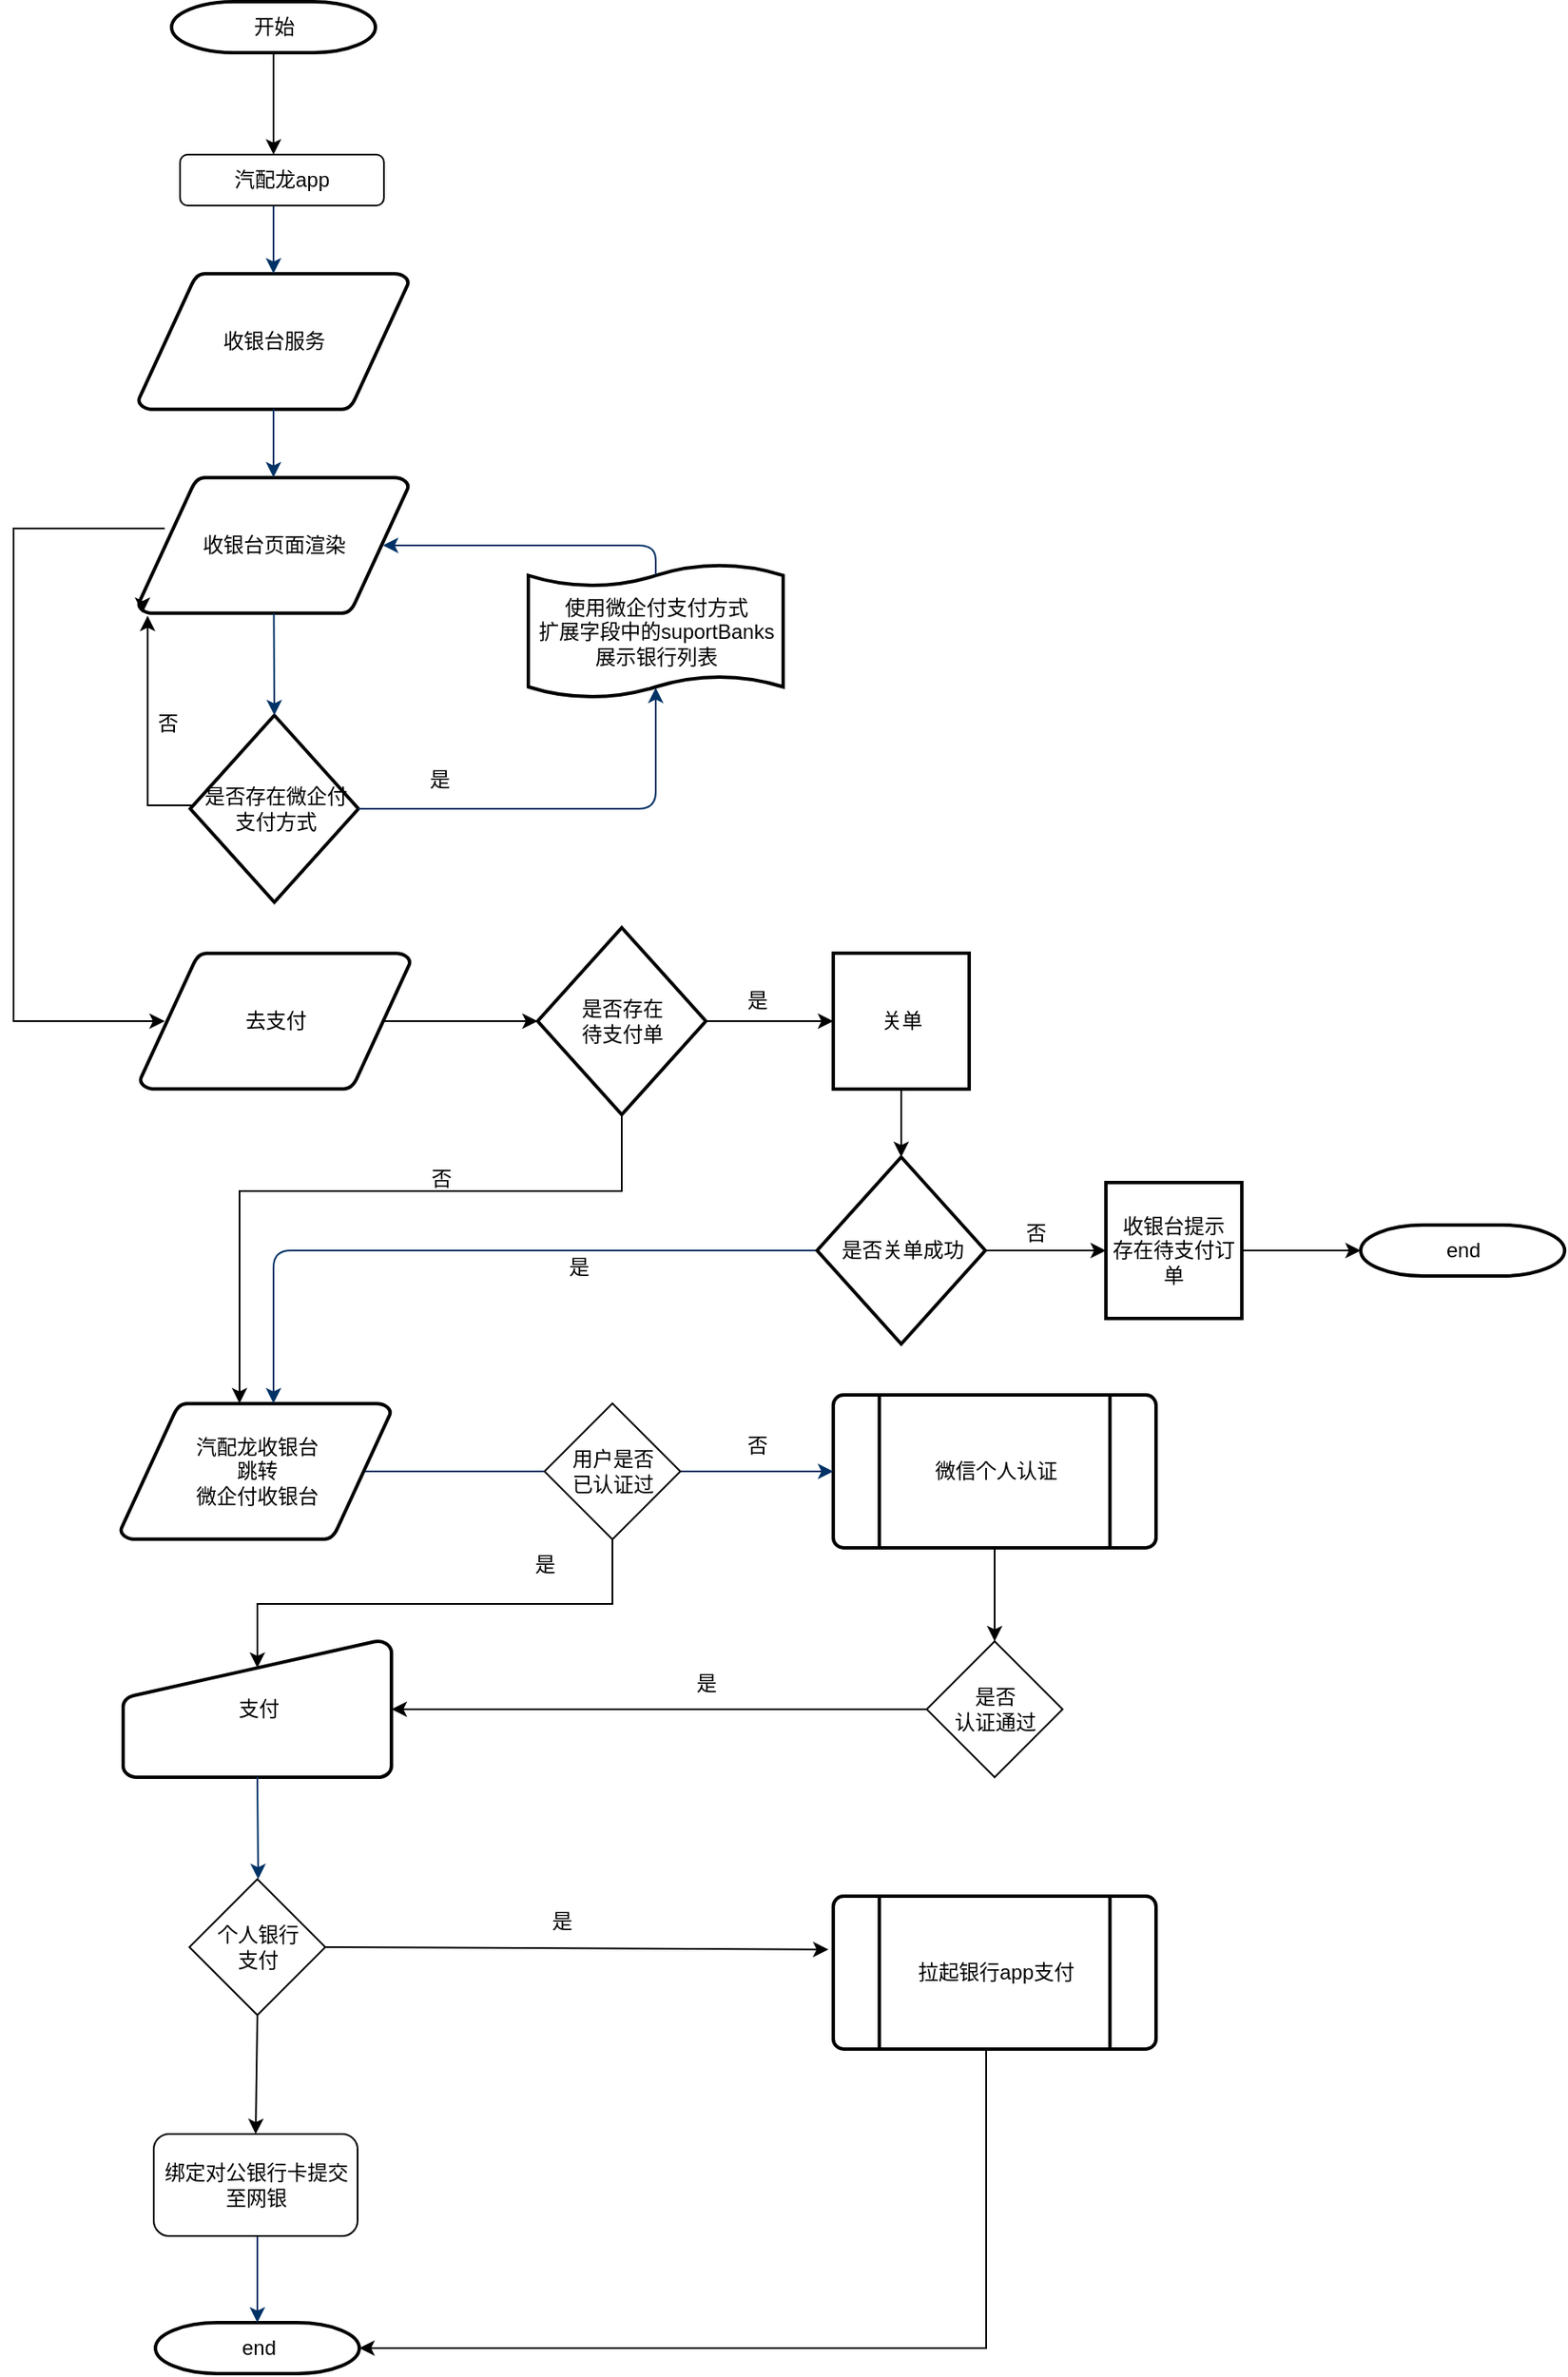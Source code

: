 <mxfile version="20.5.1" type="github">
  <diagram id="6a731a19-8d31-9384-78a2-239565b7b9f0" name="Page-1">
    <mxGraphModel dx="1159" dy="1356" grid="1" gridSize="10" guides="1" tooltips="1" connect="1" arrows="1" fold="1" page="1" pageScale="1" pageWidth="1169" pageHeight="827" background="none" math="0" shadow="0">
      <root>
        <mxCell id="0" />
        <mxCell id="1" parent="0" />
        <mxCell id="3" value="收银台服务" style="shape=mxgraph.flowchart.data;strokeWidth=2;gradientColor=none;gradientDirection=north;fontStyle=0;html=1;" parent="1" vertex="1">
          <mxGeometry x="240.5" y="130" width="159" height="80" as="geometry" />
        </mxCell>
        <mxCell id="RYgA3GtiG9BLb9Lsl9Fr-64" value="" style="edgeStyle=orthogonalEdgeStyle;rounded=0;orthogonalLoop=1;jettySize=auto;html=1;exitX=0.905;exitY=0.5;exitDx=0;exitDy=0;exitPerimeter=0;" edge="1" parent="1" source="4" target="RYgA3GtiG9BLb9Lsl9Fr-53">
          <mxGeometry relative="1" as="geometry" />
        </mxCell>
        <mxCell id="4" value="去支付" style="shape=mxgraph.flowchart.data;strokeWidth=2;gradientColor=none;gradientDirection=north;fontStyle=0;html=1;" parent="1" vertex="1">
          <mxGeometry x="241.5" y="530" width="159" height="80" as="geometry" />
        </mxCell>
        <mxCell id="5" value="收银台页面渲染" style="shape=mxgraph.flowchart.data;strokeWidth=2;gradientColor=none;gradientDirection=north;fontStyle=0;html=1;" parent="1" vertex="1">
          <mxGeometry x="240.5" y="250" width="159" height="80" as="geometry" />
        </mxCell>
        <mxCell id="pJZPRDg4J_xyrZN84oty-68" style="edgeStyle=elbowEdgeStyle;rounded=0;orthogonalLoop=1;jettySize=auto;elbow=vertical;html=1;exitX=0;exitY=0.5;exitDx=0;exitDy=0;exitPerimeter=0;entryX=0.015;entryY=0.98;entryDx=0;entryDy=0;entryPerimeter=0;" parent="1" edge="1">
          <mxGeometry relative="1" as="geometry">
            <mxPoint x="245.885" y="331.4" as="targetPoint" />
            <mxPoint x="274" y="448" as="sourcePoint" />
            <Array as="points">
              <mxPoint x="253" y="443" />
            </Array>
          </mxGeometry>
        </mxCell>
        <mxCell id="6" value="是否存在微企付&lt;br&gt;支付方式" style="shape=mxgraph.flowchart.decision;strokeWidth=2;gradientColor=none;gradientDirection=north;fontStyle=0;html=1;" parent="1" vertex="1">
          <mxGeometry x="271" y="390" width="99" height="110" as="geometry" />
        </mxCell>
        <mxCell id="7" style="fontStyle=1;strokeColor=#003366;strokeWidth=1;html=1;" parent="1" target="3" edge="1">
          <mxGeometry relative="1" as="geometry">
            <mxPoint x="320" y="90" as="sourcePoint" />
          </mxGeometry>
        </mxCell>
        <mxCell id="8" style="fontStyle=1;strokeColor=#003366;strokeWidth=1;html=1;" parent="1" source="3" target="5" edge="1">
          <mxGeometry relative="1" as="geometry" />
        </mxCell>
        <mxCell id="9" style="entryX=0.5;entryY=0;entryPerimeter=0;fontStyle=1;strokeColor=#003366;strokeWidth=1;html=1;" parent="1" source="5" target="6" edge="1">
          <mxGeometry relative="1" as="geometry" />
        </mxCell>
        <mxCell id="10" value="" style="edgeStyle=elbowEdgeStyle;elbow=horizontal;entryX=0.5;entryY=0.91;entryPerimeter=0;exitX=1;exitY=0.5;exitPerimeter=0;fontStyle=1;strokeColor=#003366;strokeWidth=1;html=1;" parent="1" source="6" target="51" edge="1">
          <mxGeometry x="381" y="28.5" width="100" height="100" as="geometry">
            <mxPoint x="750" y="447" as="sourcePoint" />
            <mxPoint x="765.395" y="318.5" as="targetPoint" />
            <Array as="points">
              <mxPoint x="545" y="400" />
            </Array>
          </mxGeometry>
        </mxCell>
        <mxCell id="11" value="是" style="text;fontStyle=0;html=1;strokeColor=none;gradientColor=none;fillColor=none;strokeWidth=2;" parent="1" vertex="1">
          <mxGeometry x="410" y="414" width="40" height="26" as="geometry" />
        </mxCell>
        <mxCell id="13" value="汽配龙收银台&lt;br&gt;跳转&lt;br&gt;微企付收银台" style="shape=mxgraph.flowchart.data;strokeWidth=2;gradientColor=none;gradientDirection=north;fontStyle=0;html=1;" parent="1" vertex="1">
          <mxGeometry x="230" y="795" width="159" height="80" as="geometry" />
        </mxCell>
        <mxCell id="17" value="" style="edgeStyle=elbowEdgeStyle;elbow=horizontal;fontStyle=1;strokeColor=#003366;strokeWidth=1;html=1;exitX=0;exitY=0.5;exitDx=0;exitDy=0;exitPerimeter=0;" parent="1" source="RYgA3GtiG9BLb9Lsl9Fr-56" target="13" edge="1">
          <mxGeometry width="100" height="100" as="geometry">
            <mxPoint y="100" as="sourcePoint" />
            <mxPoint x="100" as="targetPoint" />
            <Array as="points">
              <mxPoint x="320" y="730" />
              <mxPoint x="330" y="740" />
            </Array>
          </mxGeometry>
        </mxCell>
        <mxCell id="pJZPRDg4J_xyrZN84oty-80" style="edgeStyle=none;rounded=0;orthogonalLoop=1;jettySize=auto;html=1;exitX=0.5;exitY=1;exitDx=0;exitDy=0;exitPerimeter=0;entryX=0.5;entryY=0;entryDx=0;entryDy=0;elbow=vertical;" parent="1" source="18" target="pJZPRDg4J_xyrZN84oty-77" edge="1">
          <mxGeometry relative="1" as="geometry" />
        </mxCell>
        <mxCell id="18" value="微信个人认证" style="shape=mxgraph.flowchart.predefined_process;strokeWidth=2;gradientColor=none;gradientDirection=north;fontStyle=0;html=1;" parent="1" vertex="1">
          <mxGeometry x="649.5" y="790" width="190" height="90" as="geometry" />
        </mxCell>
        <mxCell id="19" value="" style="edgeStyle=elbowEdgeStyle;elbow=horizontal;exitX=0.905;exitY=0.5;exitPerimeter=0;fontStyle=1;strokeColor=#003366;strokeWidth=1;html=1;startArrow=none;" parent="1" source="pJZPRDg4J_xyrZN84oty-71" target="18" edge="1">
          <mxGeometry x="-10.5" y="155" width="100" height="100" as="geometry">
            <mxPoint x="-10.5" y="255" as="sourcePoint" />
            <mxPoint x="89.5" y="155" as="targetPoint" />
          </mxGeometry>
        </mxCell>
        <mxCell id="20" value="支付" style="shape=mxgraph.flowchart.manual_input;strokeWidth=2;gradientColor=none;gradientDirection=north;fontStyle=0;html=1;" parent="1" vertex="1">
          <mxGeometry x="231.5" y="935" width="158" height="80" as="geometry" />
        </mxCell>
        <mxCell id="23" value="" style="edgeStyle=elbowEdgeStyle;elbow=horizontal;exitX=0.5;exitY=1;exitPerimeter=0;fontStyle=1;strokeColor=#003366;strokeWidth=1;html=1;" parent="1" source="20" edge="1">
          <mxGeometry x="-10.5" y="155" width="100" height="100" as="geometry">
            <mxPoint x="-10.5" y="255" as="sourcePoint" />
            <mxPoint x="311" y="1075" as="targetPoint" />
          </mxGeometry>
        </mxCell>
        <mxCell id="40" value="end" style="shape=mxgraph.flowchart.terminator;strokeWidth=2;gradientColor=none;gradientDirection=north;fontStyle=0;html=1;" parent="1" vertex="1">
          <mxGeometry x="250.5" y="1336" width="120" height="30" as="geometry" />
        </mxCell>
        <mxCell id="43" value="" style="edgeStyle=elbowEdgeStyle;elbow=vertical;exitX=0.5;exitY=1;exitPerimeter=0;entryX=0.5;entryY=0;entryPerimeter=0;fontStyle=1;strokeColor=#003366;strokeWidth=1;html=1;" parent="1" target="40" edge="1">
          <mxGeometry x="-9.5" y="-525" width="100" height="100" as="geometry">
            <mxPoint x="310.5" y="1285" as="sourcePoint" />
            <mxPoint x="90.5" y="-525" as="targetPoint" />
          </mxGeometry>
        </mxCell>
        <mxCell id="51" value="使用微企付支付方式&lt;br&gt;扩展字段中的suportBanks&lt;br&gt;展示银行列表" style="shape=mxgraph.flowchart.paper_tape;strokeWidth=2;gradientColor=none;gradientDirection=north;fontStyle=0;html=1;" parent="1" vertex="1">
          <mxGeometry x="470" y="300" width="150" height="81" as="geometry" />
        </mxCell>
        <mxCell id="52" value="" style="edgeStyle=elbowEdgeStyle;elbow=horizontal;exitX=0.5;exitY=0.09;exitPerimeter=0;entryX=0.905;entryY=0.5;entryPerimeter=0;fontStyle=1;strokeColor=#003366;strokeWidth=1;html=1;" parent="1" source="51" target="5" edge="1">
          <mxGeometry width="100" height="100" as="geometry">
            <mxPoint y="100" as="sourcePoint" />
            <mxPoint x="100" as="targetPoint" />
            <Array as="points">
              <mxPoint x="545" y="300" />
            </Array>
          </mxGeometry>
        </mxCell>
        <mxCell id="pJZPRDg4J_xyrZN84oty-62" value="" style="endArrow=classic;html=1;rounded=0;edgeStyle=elbowEdgeStyle;" parent="1" edge="1">
          <mxGeometry width="50" height="50" relative="1" as="geometry">
            <mxPoint x="256" y="280" as="sourcePoint" />
            <mxPoint x="256" y="570" as="targetPoint" />
            <Array as="points">
              <mxPoint x="167" y="368" />
            </Array>
          </mxGeometry>
        </mxCell>
        <mxCell id="pJZPRDg4J_xyrZN84oty-69" style="edgeStyle=elbowEdgeStyle;rounded=0;orthogonalLoop=1;jettySize=auto;elbow=vertical;html=1;exitX=0.015;exitY=0.98;exitDx=0;exitDy=0;exitPerimeter=0;" parent="1" source="5" target="5" edge="1">
          <mxGeometry relative="1" as="geometry" />
        </mxCell>
        <mxCell id="pJZPRDg4J_xyrZN84oty-70" value="否" style="text;fontStyle=0;html=1;strokeColor=none;gradientColor=none;fillColor=none;strokeWidth=2;" parent="1" vertex="1">
          <mxGeometry x="250" y="381" width="40" height="26" as="geometry" />
        </mxCell>
        <mxCell id="pJZPRDg4J_xyrZN84oty-75" style="edgeStyle=elbowEdgeStyle;rounded=0;orthogonalLoop=1;jettySize=auto;elbow=vertical;html=1;exitX=0.5;exitY=1;exitDx=0;exitDy=0;entryX=0.5;entryY=0.195;entryDx=0;entryDy=0;entryPerimeter=0;" parent="1" source="pJZPRDg4J_xyrZN84oty-71" target="20" edge="1">
          <mxGeometry relative="1" as="geometry" />
        </mxCell>
        <mxCell id="pJZPRDg4J_xyrZN84oty-71" value="用户是否&lt;br&gt;已认证过" style="rhombus;whiteSpace=wrap;html=1;" parent="1" vertex="1">
          <mxGeometry x="479.5" y="795" width="80" height="80" as="geometry" />
        </mxCell>
        <mxCell id="pJZPRDg4J_xyrZN84oty-72" value="" style="edgeStyle=elbowEdgeStyle;elbow=horizontal;exitX=0.905;exitY=0.5;exitPerimeter=0;fontStyle=1;strokeColor=#003366;strokeWidth=1;html=1;endArrow=none;" parent="1" source="13" target="pJZPRDg4J_xyrZN84oty-71" edge="1">
          <mxGeometry x="-10.5" y="155" width="100" height="100" as="geometry">
            <mxPoint x="373.895" y="835" as="sourcePoint" />
            <mxPoint x="719.5" y="835" as="targetPoint" />
          </mxGeometry>
        </mxCell>
        <mxCell id="pJZPRDg4J_xyrZN84oty-73" value="否" style="text;html=1;strokeColor=none;fillColor=none;align=center;verticalAlign=middle;whiteSpace=wrap;rounded=0;" parent="1" vertex="1">
          <mxGeometry x="574.5" y="805" width="60" height="30" as="geometry" />
        </mxCell>
        <mxCell id="pJZPRDg4J_xyrZN84oty-76" value="是" style="text;html=1;strokeColor=none;fillColor=none;align=center;verticalAlign=middle;whiteSpace=wrap;rounded=0;" parent="1" vertex="1">
          <mxGeometry x="449.5" y="875" width="60" height="30" as="geometry" />
        </mxCell>
        <mxCell id="pJZPRDg4J_xyrZN84oty-78" style="rounded=0;orthogonalLoop=1;jettySize=auto;elbow=vertical;html=1;exitX=0;exitY=0.5;exitDx=0;exitDy=0;entryX=1;entryY=0.5;entryDx=0;entryDy=0;entryPerimeter=0;" parent="1" source="pJZPRDg4J_xyrZN84oty-77" target="20" edge="1">
          <mxGeometry relative="1" as="geometry" />
        </mxCell>
        <mxCell id="pJZPRDg4J_xyrZN84oty-77" value="是否&lt;br&gt;认证通过" style="rhombus;whiteSpace=wrap;html=1;" parent="1" vertex="1">
          <mxGeometry x="704.5" y="935" width="80" height="80" as="geometry" />
        </mxCell>
        <mxCell id="pJZPRDg4J_xyrZN84oty-81" value="是" style="text;html=1;strokeColor=none;fillColor=none;align=center;verticalAlign=middle;whiteSpace=wrap;rounded=0;" parent="1" vertex="1">
          <mxGeometry x="544.5" y="945" width="60" height="30" as="geometry" />
        </mxCell>
        <mxCell id="pJZPRDg4J_xyrZN84oty-83" style="edgeStyle=none;rounded=0;orthogonalLoop=1;jettySize=auto;html=1;exitX=0.5;exitY=1;exitDx=0;exitDy=0;exitPerimeter=0;entryX=0.5;entryY=0;entryDx=0;entryDy=0;entryPerimeter=0;elbow=vertical;" parent="1" source="pJZPRDg4J_xyrZN84oty-82" edge="1">
          <mxGeometry relative="1" as="geometry">
            <mxPoint x="320" y="60" as="targetPoint" />
          </mxGeometry>
        </mxCell>
        <mxCell id="pJZPRDg4J_xyrZN84oty-82" value="开始" style="shape=mxgraph.flowchart.terminator;strokeWidth=2;gradientColor=none;gradientDirection=north;fontStyle=0;html=1;" parent="1" vertex="1">
          <mxGeometry x="260" y="-30" width="120" height="30" as="geometry" />
        </mxCell>
        <mxCell id="pJZPRDg4J_xyrZN84oty-84" value="汽配龙app" style="rounded=1;whiteSpace=wrap;html=1;" parent="1" vertex="1">
          <mxGeometry x="265" y="60" width="120" height="30" as="geometry" />
        </mxCell>
        <mxCell id="pJZPRDg4J_xyrZN84oty-87" style="edgeStyle=none;rounded=0;orthogonalLoop=1;jettySize=auto;html=1;exitX=1;exitY=0.5;exitDx=0;exitDy=0;entryX=-0.015;entryY=0.349;entryDx=0;entryDy=0;entryPerimeter=0;elbow=vertical;" parent="1" source="pJZPRDg4J_xyrZN84oty-85" target="pJZPRDg4J_xyrZN84oty-86" edge="1">
          <mxGeometry relative="1" as="geometry" />
        </mxCell>
        <mxCell id="pJZPRDg4J_xyrZN84oty-90" style="edgeStyle=none;rounded=0;orthogonalLoop=1;jettySize=auto;html=1;exitX=0.5;exitY=1;exitDx=0;exitDy=0;entryX=0.5;entryY=0;entryDx=0;entryDy=0;elbow=vertical;" parent="1" source="pJZPRDg4J_xyrZN84oty-85" target="pJZPRDg4J_xyrZN84oty-89" edge="1">
          <mxGeometry relative="1" as="geometry" />
        </mxCell>
        <mxCell id="pJZPRDg4J_xyrZN84oty-85" value="个人银行&lt;br&gt;支付" style="rhombus;whiteSpace=wrap;html=1;" parent="1" vertex="1">
          <mxGeometry x="270.5" y="1075" width="80" height="80" as="geometry" />
        </mxCell>
        <mxCell id="pJZPRDg4J_xyrZN84oty-91" style="edgeStyle=elbowEdgeStyle;rounded=0;orthogonalLoop=1;jettySize=auto;html=1;exitX=0.5;exitY=1;exitDx=0;exitDy=0;exitPerimeter=0;entryX=1;entryY=0.5;entryDx=0;entryDy=0;entryPerimeter=0;" parent="1" source="pJZPRDg4J_xyrZN84oty-86" target="40" edge="1">
          <mxGeometry relative="1" as="geometry">
            <Array as="points">
              <mxPoint x="739.5" y="1265" />
            </Array>
          </mxGeometry>
        </mxCell>
        <mxCell id="pJZPRDg4J_xyrZN84oty-86" value="拉起银行app支付" style="shape=mxgraph.flowchart.predefined_process;strokeWidth=2;gradientColor=none;gradientDirection=north;fontStyle=0;html=1;" parent="1" vertex="1">
          <mxGeometry x="649.5" y="1085" width="190" height="90" as="geometry" />
        </mxCell>
        <mxCell id="pJZPRDg4J_xyrZN84oty-88" value="是" style="text;html=1;strokeColor=none;fillColor=none;align=center;verticalAlign=middle;whiteSpace=wrap;rounded=0;" parent="1" vertex="1">
          <mxGeometry x="459.5" y="1085" width="60" height="30" as="geometry" />
        </mxCell>
        <mxCell id="pJZPRDg4J_xyrZN84oty-89" value="绑定对公银行卡提交至网银" style="rounded=1;whiteSpace=wrap;html=1;" parent="1" vertex="1">
          <mxGeometry x="249.5" y="1225" width="120" height="60" as="geometry" />
        </mxCell>
        <mxCell id="RYgA3GtiG9BLb9Lsl9Fr-65" value="" style="edgeStyle=orthogonalEdgeStyle;rounded=0;orthogonalLoop=1;jettySize=auto;html=1;" edge="1" parent="1" source="RYgA3GtiG9BLb9Lsl9Fr-53" target="RYgA3GtiG9BLb9Lsl9Fr-55">
          <mxGeometry relative="1" as="geometry" />
        </mxCell>
        <mxCell id="RYgA3GtiG9BLb9Lsl9Fr-67" value="" style="edgeStyle=orthogonalEdgeStyle;rounded=0;orthogonalLoop=1;jettySize=auto;html=1;entryX=0.434;entryY=0;entryDx=0;entryDy=0;entryPerimeter=0;" edge="1" parent="1" source="RYgA3GtiG9BLb9Lsl9Fr-53" target="13">
          <mxGeometry relative="1" as="geometry">
            <mxPoint x="300" y="790" as="targetPoint" />
            <Array as="points">
              <mxPoint x="525" y="670" />
              <mxPoint x="300" y="670" />
            </Array>
          </mxGeometry>
        </mxCell>
        <mxCell id="RYgA3GtiG9BLb9Lsl9Fr-53" value="是否存在&lt;br&gt;待支付单" style="shape=mxgraph.flowchart.decision;strokeWidth=2;gradientColor=none;gradientDirection=north;fontStyle=0;html=1;" vertex="1" parent="1">
          <mxGeometry x="475.5" y="515" width="99" height="110" as="geometry" />
        </mxCell>
        <mxCell id="RYgA3GtiG9BLb9Lsl9Fr-57" value="" style="edgeStyle=orthogonalEdgeStyle;rounded=0;orthogonalLoop=1;jettySize=auto;html=1;" edge="1" parent="1" source="RYgA3GtiG9BLb9Lsl9Fr-55" target="RYgA3GtiG9BLb9Lsl9Fr-56">
          <mxGeometry relative="1" as="geometry" />
        </mxCell>
        <mxCell id="RYgA3GtiG9BLb9Lsl9Fr-55" value="关单" style="whiteSpace=wrap;html=1;aspect=fixed;strokeWidth=2;" vertex="1" parent="1">
          <mxGeometry x="649.5" y="530" width="80" height="80" as="geometry" />
        </mxCell>
        <mxCell id="RYgA3GtiG9BLb9Lsl9Fr-59" value="" style="edgeStyle=orthogonalEdgeStyle;rounded=0;orthogonalLoop=1;jettySize=auto;html=1;" edge="1" parent="1" source="RYgA3GtiG9BLb9Lsl9Fr-56" target="RYgA3GtiG9BLb9Lsl9Fr-58">
          <mxGeometry relative="1" as="geometry" />
        </mxCell>
        <mxCell id="RYgA3GtiG9BLb9Lsl9Fr-56" value="是否关单成功" style="shape=mxgraph.flowchart.decision;strokeWidth=2;gradientColor=none;gradientDirection=north;fontStyle=0;html=1;" vertex="1" parent="1">
          <mxGeometry x="640" y="650" width="99" height="110" as="geometry" />
        </mxCell>
        <mxCell id="RYgA3GtiG9BLb9Lsl9Fr-61" value="" style="edgeStyle=orthogonalEdgeStyle;rounded=0;orthogonalLoop=1;jettySize=auto;html=1;" edge="1" parent="1" source="RYgA3GtiG9BLb9Lsl9Fr-58" target="RYgA3GtiG9BLb9Lsl9Fr-60">
          <mxGeometry relative="1" as="geometry" />
        </mxCell>
        <mxCell id="RYgA3GtiG9BLb9Lsl9Fr-58" value="收银台提示&lt;br&gt;存在待支付订单" style="whiteSpace=wrap;html=1;aspect=fixed;strokeWidth=2;" vertex="1" parent="1">
          <mxGeometry x="810" y="665" width="80" height="80" as="geometry" />
        </mxCell>
        <mxCell id="RYgA3GtiG9BLb9Lsl9Fr-60" value="end" style="shape=mxgraph.flowchart.terminator;strokeWidth=2;gradientColor=none;gradientDirection=north;fontStyle=0;html=1;" vertex="1" parent="1">
          <mxGeometry x="960" y="690" width="120" height="30" as="geometry" />
        </mxCell>
        <mxCell id="RYgA3GtiG9BLb9Lsl9Fr-62" value="否" style="text;html=1;strokeColor=none;fillColor=none;align=center;verticalAlign=middle;whiteSpace=wrap;rounded=0;" vertex="1" parent="1">
          <mxGeometry x="739" y="680" width="60" height="30" as="geometry" />
        </mxCell>
        <mxCell id="RYgA3GtiG9BLb9Lsl9Fr-63" value="是" style="text;html=1;strokeColor=none;fillColor=none;align=center;verticalAlign=middle;whiteSpace=wrap;rounded=0;" vertex="1" parent="1">
          <mxGeometry x="470" y="710" width="60" height="10" as="geometry" />
        </mxCell>
        <mxCell id="RYgA3GtiG9BLb9Lsl9Fr-66" value="是" style="text;html=1;strokeColor=none;fillColor=none;align=center;verticalAlign=middle;whiteSpace=wrap;rounded=0;" vertex="1" parent="1">
          <mxGeometry x="574.5" y="543" width="60" height="30" as="geometry" />
        </mxCell>
        <mxCell id="RYgA3GtiG9BLb9Lsl9Fr-68" value="否" style="text;html=1;strokeColor=none;fillColor=none;align=center;verticalAlign=middle;whiteSpace=wrap;rounded=0;" vertex="1" parent="1">
          <mxGeometry x="389" y="648" width="60" height="30" as="geometry" />
        </mxCell>
      </root>
    </mxGraphModel>
  </diagram>
</mxfile>
